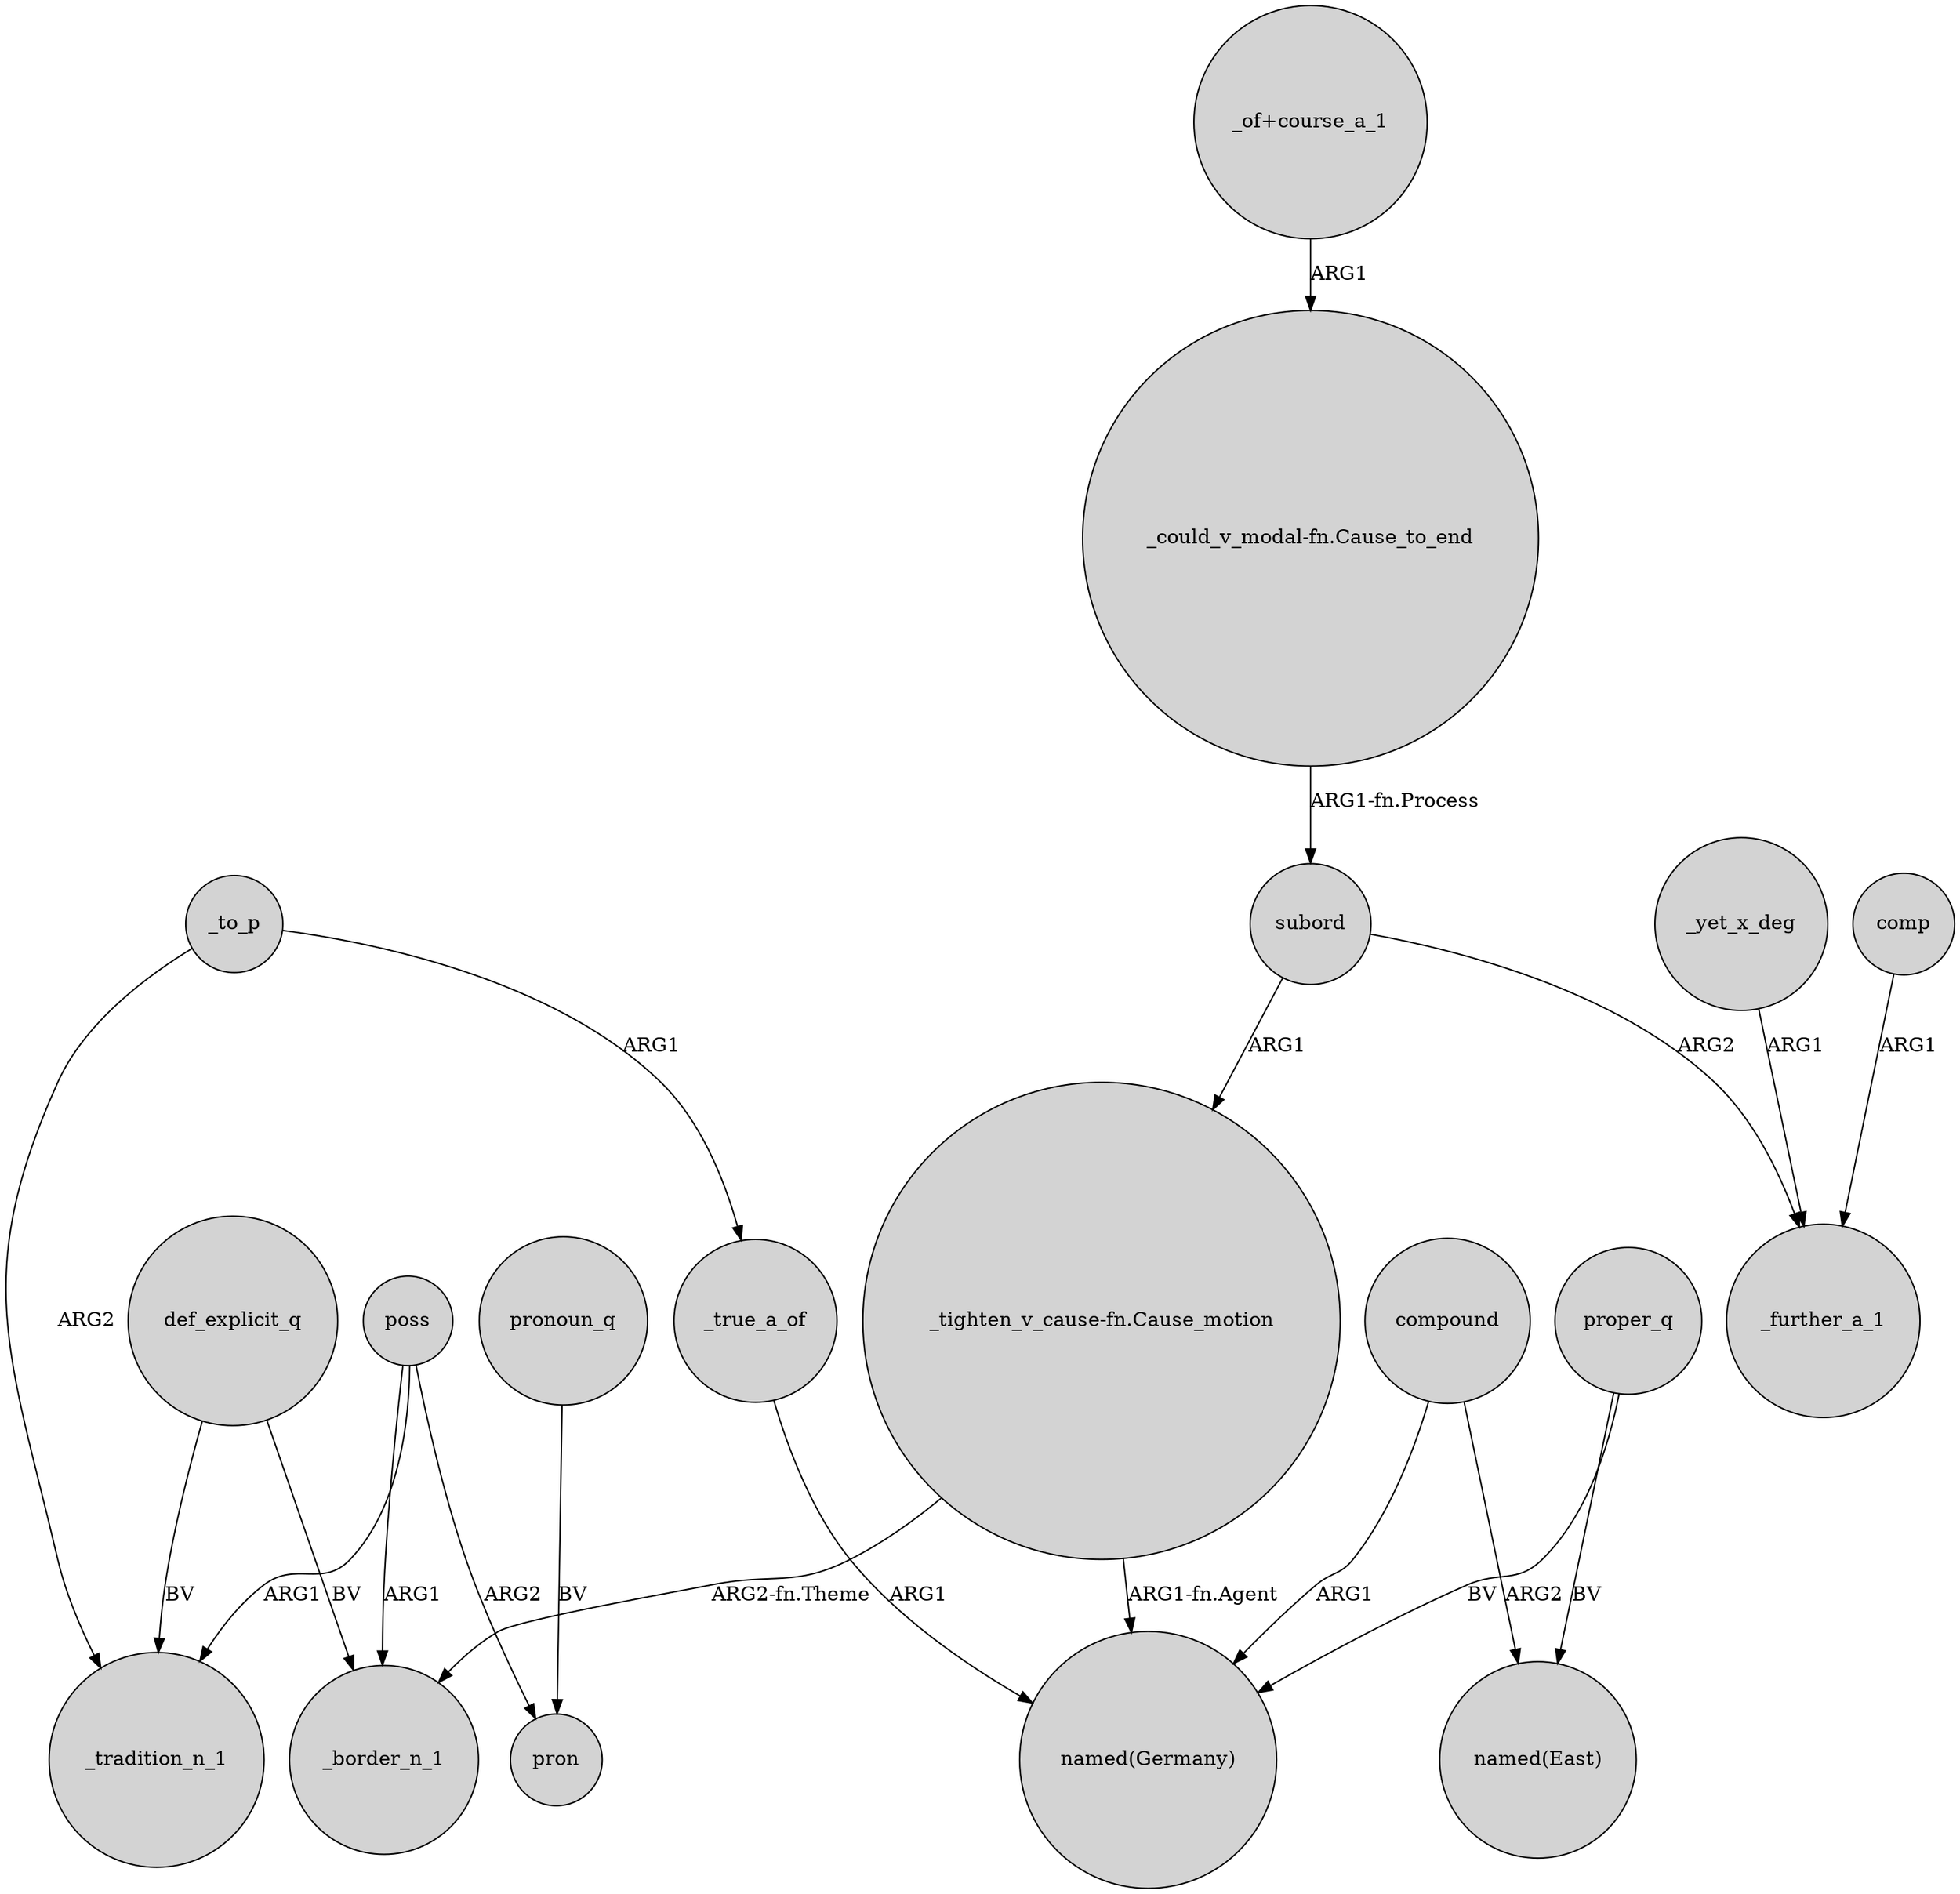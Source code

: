 digraph {
	node [shape=circle style=filled]
	poss -> _tradition_n_1 [label=ARG1]
	compound -> "named(East)" [label=ARG2]
	def_explicit_q -> _tradition_n_1 [label=BV]
	"_tighten_v_cause-fn.Cause_motion" -> _border_n_1 [label="ARG2-fn.Theme"]
	_true_a_of -> "named(Germany)" [label=ARG1]
	proper_q -> "named(East)" [label=BV]
	subord -> _further_a_1 [label=ARG2]
	poss -> _border_n_1 [label=ARG1]
	pronoun_q -> pron [label=BV]
	_to_p -> _tradition_n_1 [label=ARG2]
	poss -> pron [label=ARG2]
	_to_p -> _true_a_of [label=ARG1]
	subord -> "_tighten_v_cause-fn.Cause_motion" [label=ARG1]
	compound -> "named(Germany)" [label=ARG1]
	def_explicit_q -> _border_n_1 [label=BV]
	"_could_v_modal-fn.Cause_to_end" -> subord [label="ARG1-fn.Process"]
	"_tighten_v_cause-fn.Cause_motion" -> "named(Germany)" [label="ARG1-fn.Agent"]
	comp -> _further_a_1 [label=ARG1]
	_yet_x_deg -> _further_a_1 [label=ARG1]
	"_of+course_a_1" -> "_could_v_modal-fn.Cause_to_end" [label=ARG1]
	proper_q -> "named(Germany)" [label=BV]
}
